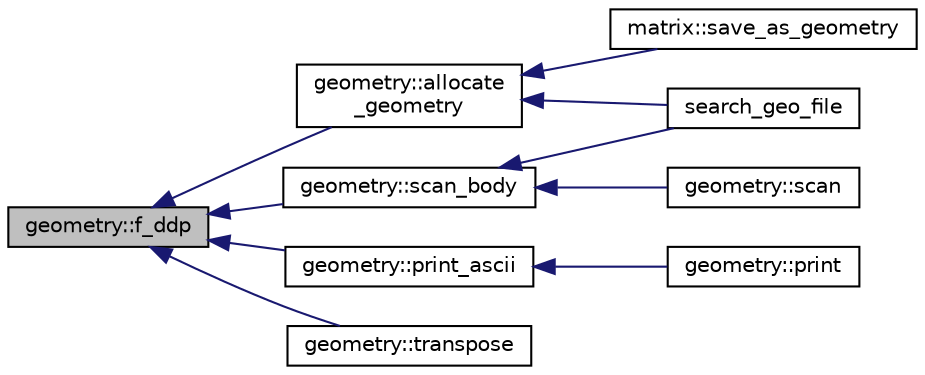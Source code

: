 digraph "geometry::f_ddp"
{
  edge [fontname="Helvetica",fontsize="10",labelfontname="Helvetica",labelfontsize="10"];
  node [fontname="Helvetica",fontsize="10",shape=record];
  rankdir="LR";
  Node457 [label="geometry::f_ddp",height=0.2,width=0.4,color="black", fillcolor="grey75", style="filled", fontcolor="black"];
  Node457 -> Node458 [dir="back",color="midnightblue",fontsize="10",style="solid",fontname="Helvetica"];
  Node458 [label="geometry::allocate\l_geometry",height=0.2,width=0.4,color="black", fillcolor="white", style="filled",URL="$da/d44/classgeometry.html#a243e84ff38207957ad5976020c19a033"];
  Node458 -> Node459 [dir="back",color="midnightblue",fontsize="10",style="solid",fontname="Helvetica"];
  Node459 [label="search_geo_file",height=0.2,width=0.4,color="black", fillcolor="white", style="filled",URL="$d6/d4a/geometry_8_c.html#a11af609febe3a9db20d8236af36928c5"];
  Node458 -> Node460 [dir="back",color="midnightblue",fontsize="10",style="solid",fontname="Helvetica"];
  Node460 [label="matrix::save_as_geometry",height=0.2,width=0.4,color="black", fillcolor="white", style="filled",URL="$d1/d8d/classmatrix.html#ae2ce1d7bc40998e94c67cc2336f47665"];
  Node457 -> Node461 [dir="back",color="midnightblue",fontsize="10",style="solid",fontname="Helvetica"];
  Node461 [label="geometry::print_ascii",height=0.2,width=0.4,color="black", fillcolor="white", style="filled",URL="$da/d44/classgeometry.html#a8f5356989decb76fddb4926714240c0d"];
  Node461 -> Node462 [dir="back",color="midnightblue",fontsize="10",style="solid",fontname="Helvetica"];
  Node462 [label="geometry::print",height=0.2,width=0.4,color="black", fillcolor="white", style="filled",URL="$da/d44/classgeometry.html#af92f963887d22dd3437f585df929208d"];
  Node457 -> Node463 [dir="back",color="midnightblue",fontsize="10",style="solid",fontname="Helvetica"];
  Node463 [label="geometry::scan_body",height=0.2,width=0.4,color="black", fillcolor="white", style="filled",URL="$da/d44/classgeometry.html#a71bc2e3a3f4ca02e8518ab5518a4e0df"];
  Node463 -> Node464 [dir="back",color="midnightblue",fontsize="10",style="solid",fontname="Helvetica"];
  Node464 [label="geometry::scan",height=0.2,width=0.4,color="black", fillcolor="white", style="filled",URL="$da/d44/classgeometry.html#ac6f757d1a8855800d3da3fa1e83e812d"];
  Node463 -> Node459 [dir="back",color="midnightblue",fontsize="10",style="solid",fontname="Helvetica"];
  Node457 -> Node465 [dir="back",color="midnightblue",fontsize="10",style="solid",fontname="Helvetica"];
  Node465 [label="geometry::transpose",height=0.2,width=0.4,color="black", fillcolor="white", style="filled",URL="$da/d44/classgeometry.html#ad7132289ee0bc683f8c00c6762bb5035"];
}
